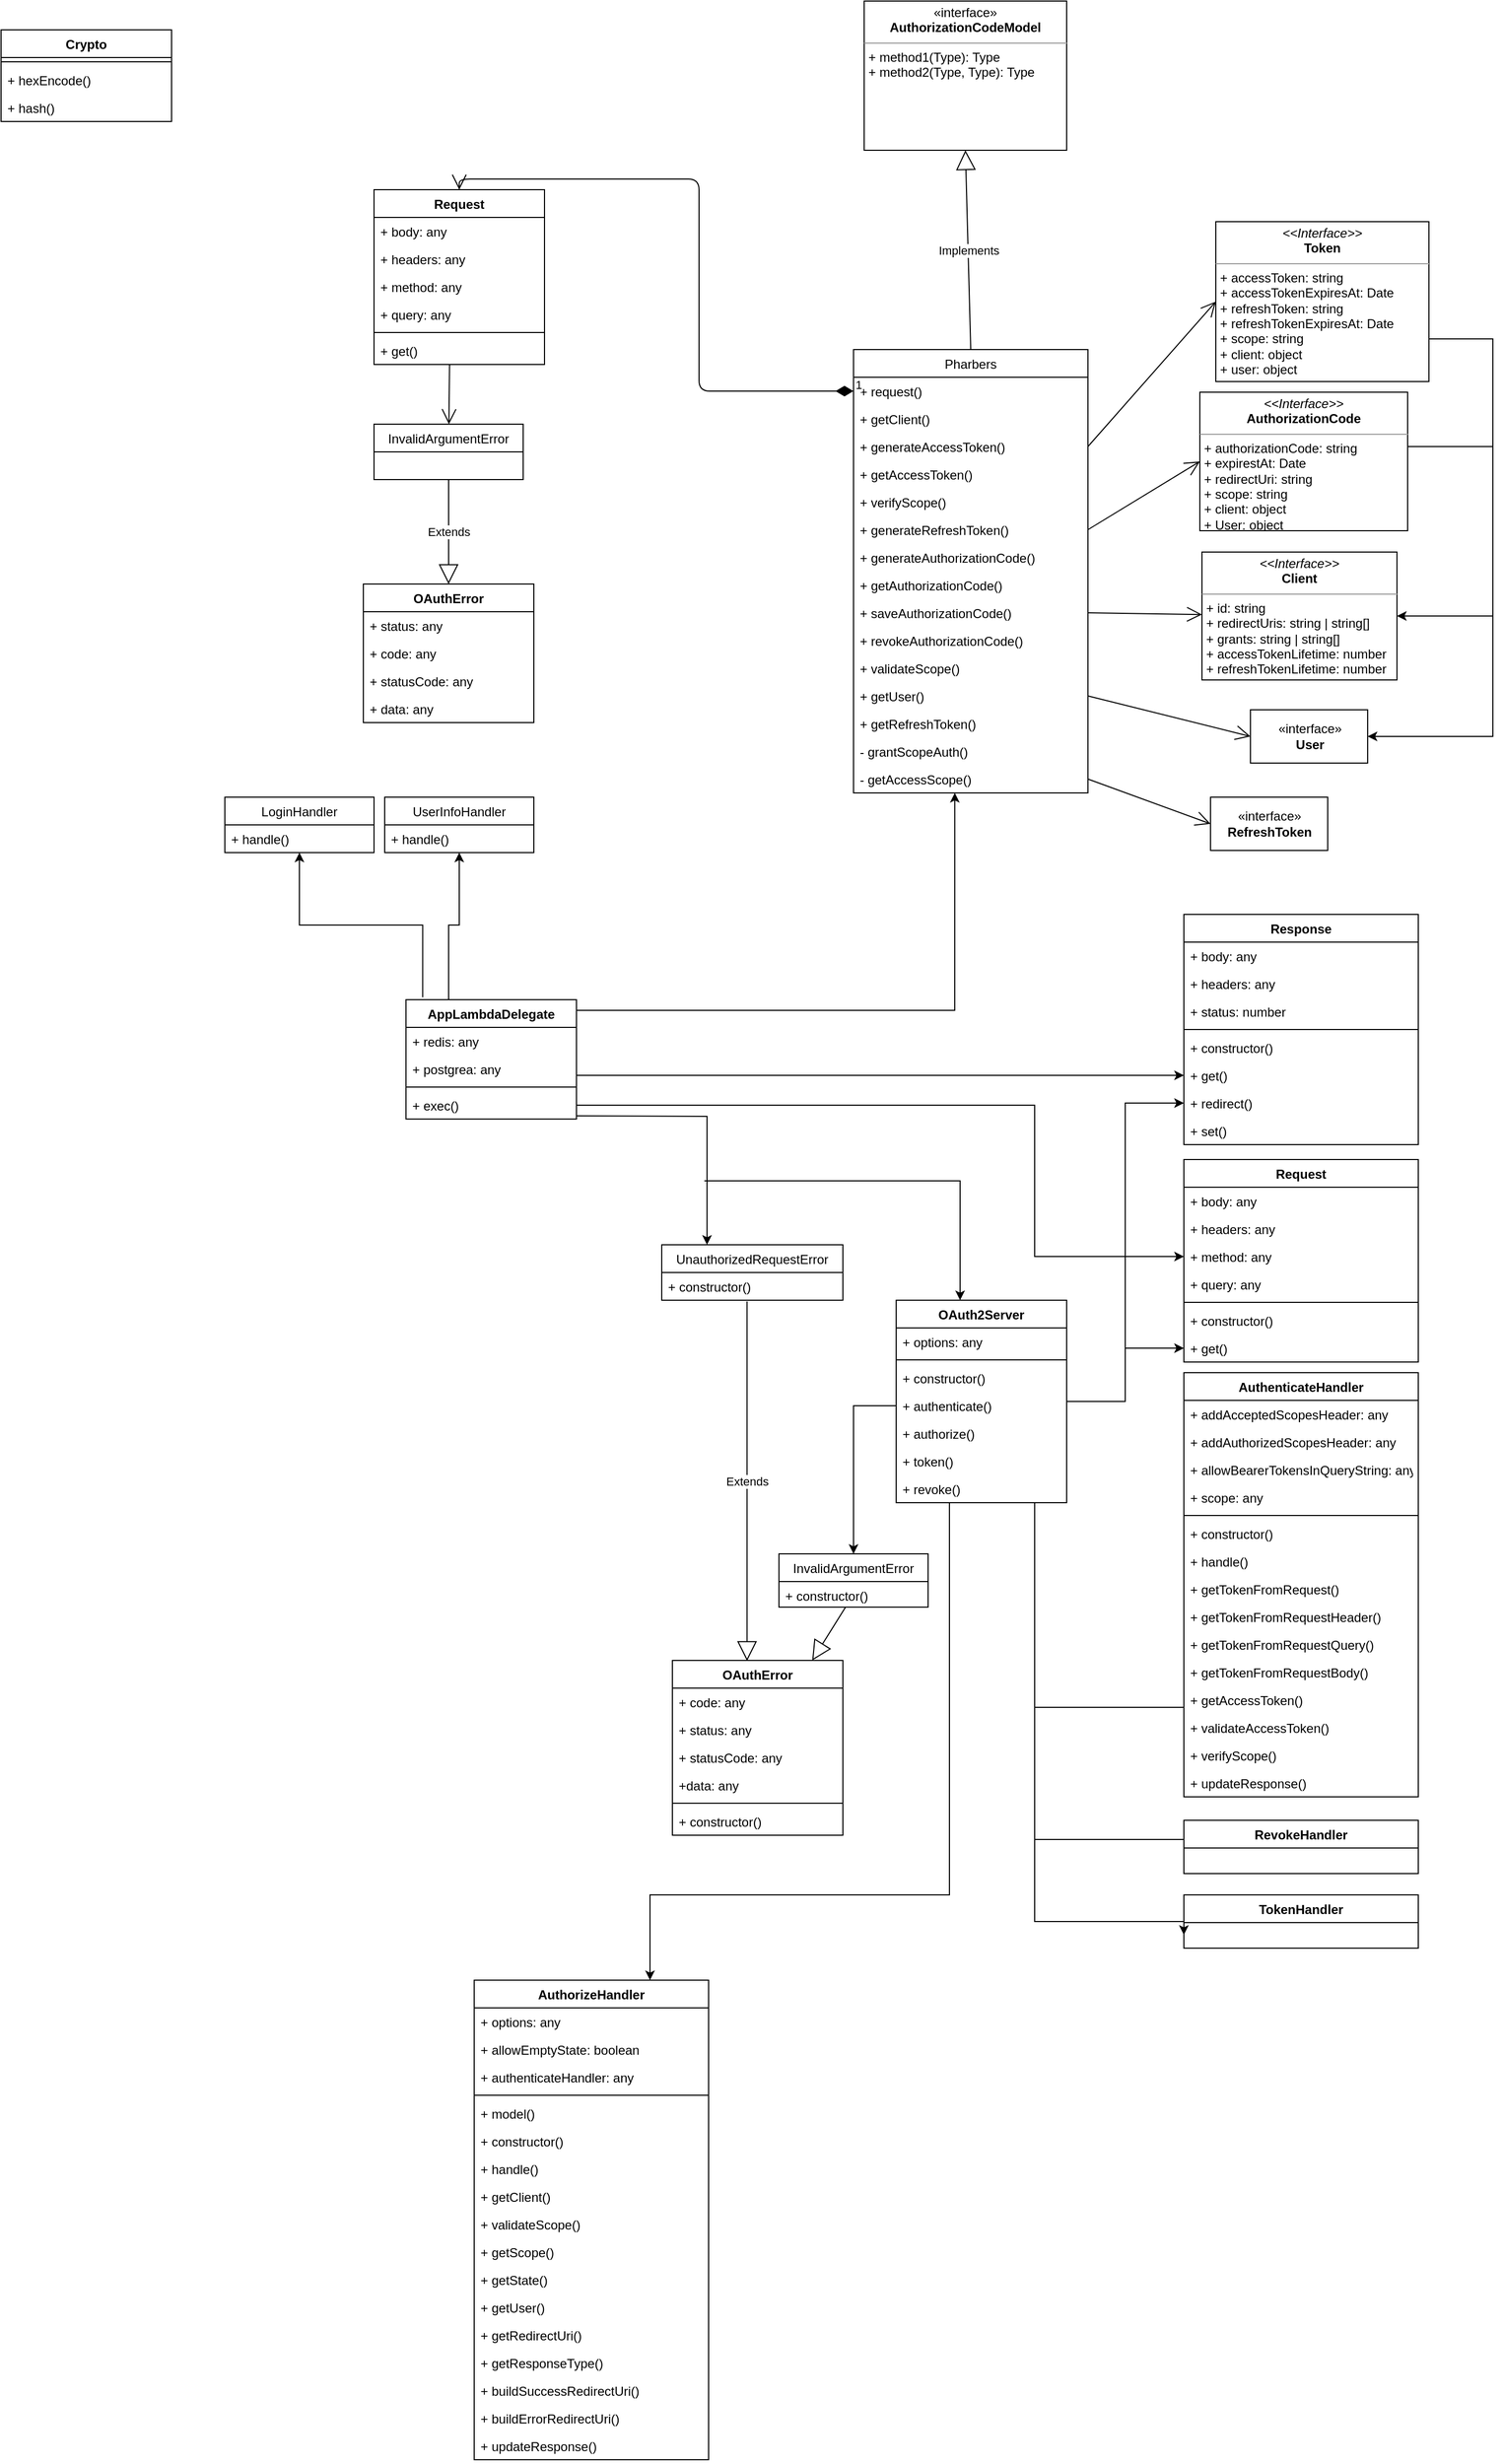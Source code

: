 <mxfile version="14.4.3" type="github">
  <diagram id="e7z7fAhQTNAkRXs3EQxo" name="Page-1">
    <mxGraphModel dx="3330" dy="2232" grid="1" gridSize="10" guides="1" tooltips="1" connect="1" arrows="1" fold="1" page="1" pageScale="1" pageWidth="827" pageHeight="1169" math="0" shadow="0">
      <root>
        <mxCell id="0" />
        <mxCell id="1" parent="0" />
        <mxCell id="GVMw0MtqoF8rpIZD3hR1-161" style="edgeStyle=orthogonalEdgeStyle;rounded=0;orthogonalLoop=1;jettySize=auto;html=1;entryX=0.5;entryY=1;entryDx=0;entryDy=0;exitX=0.098;exitY=-0.02;exitDx=0;exitDy=0;exitPerimeter=0;" parent="1" target="GVMw0MtqoF8rpIZD3hR1-148" edge="1" source="GVMw0MtqoF8rpIZD3hR1-1">
          <mxGeometry relative="1" as="geometry">
            <mxPoint x="250" y="310" as="sourcePoint" />
            <Array as="points">
              <mxPoint x="256" y="250" />
              <mxPoint x="140" y="250" />
            </Array>
          </mxGeometry>
        </mxCell>
        <mxCell id="TwmEKm3HrhIpzMKDG5eM-18" style="edgeStyle=orthogonalEdgeStyle;rounded=0;orthogonalLoop=1;jettySize=auto;html=1;" edge="1" parent="1" target="TwmEKm3HrhIpzMKDG5eM-5">
          <mxGeometry relative="1" as="geometry">
            <mxPoint x="520" y="490" as="sourcePoint" />
            <mxPoint x="760" y="660" as="targetPoint" />
            <Array as="points">
              <mxPoint x="760" y="490" />
            </Array>
          </mxGeometry>
        </mxCell>
        <mxCell id="GVMw0MtqoF8rpIZD3hR1-1" value="AppLambdaDelegate" style="swimlane;fontStyle=1;align=center;verticalAlign=top;childLayout=stackLayout;horizontal=1;startSize=26;horizontalStack=0;resizeParent=1;resizeParentMax=0;resizeLast=0;collapsible=1;marginBottom=0;" parent="1" vertex="1">
          <mxGeometry x="240" y="320" width="160" height="112" as="geometry" />
        </mxCell>
        <mxCell id="GVMw0MtqoF8rpIZD3hR1-2" value="+ redis: any&#xa;" style="text;strokeColor=none;fillColor=none;align=left;verticalAlign=top;spacingLeft=4;spacingRight=4;overflow=hidden;rotatable=0;points=[[0,0.5],[1,0.5]];portConstraint=eastwest;" parent="GVMw0MtqoF8rpIZD3hR1-1" vertex="1">
          <mxGeometry y="26" width="160" height="26" as="geometry" />
        </mxCell>
        <mxCell id="GVMw0MtqoF8rpIZD3hR1-5" value="+ postgrea: any" style="text;strokeColor=none;fillColor=none;align=left;verticalAlign=top;spacingLeft=4;spacingRight=4;overflow=hidden;rotatable=0;points=[[0,0.5],[1,0.5]];portConstraint=eastwest;" parent="GVMw0MtqoF8rpIZD3hR1-1" vertex="1">
          <mxGeometry y="52" width="160" height="26" as="geometry" />
        </mxCell>
        <mxCell id="GVMw0MtqoF8rpIZD3hR1-3" value="" style="line;strokeWidth=1;fillColor=none;align=left;verticalAlign=middle;spacingTop=-1;spacingLeft=3;spacingRight=3;rotatable=0;labelPosition=right;points=[];portConstraint=eastwest;" parent="GVMw0MtqoF8rpIZD3hR1-1" vertex="1">
          <mxGeometry y="78" width="160" height="8" as="geometry" />
        </mxCell>
        <mxCell id="GVMw0MtqoF8rpIZD3hR1-4" value="+ exec()" style="text;strokeColor=none;fillColor=none;align=left;verticalAlign=top;spacingLeft=4;spacingRight=4;overflow=hidden;rotatable=0;points=[[0,0.5],[1,0.5]];portConstraint=eastwest;" parent="GVMw0MtqoF8rpIZD3hR1-1" vertex="1">
          <mxGeometry y="86" width="160" height="26" as="geometry" />
        </mxCell>
        <mxCell id="GVMw0MtqoF8rpIZD3hR1-132" value="UnauthorizedRequestError" style="swimlane;fontStyle=0;childLayout=stackLayout;horizontal=1;startSize=26;fillColor=none;horizontalStack=0;resizeParent=1;resizeParentMax=0;resizeLast=0;collapsible=1;marginBottom=0;shadow=0;" parent="1" vertex="1">
          <mxGeometry x="480" y="550" width="170" height="52" as="geometry" />
        </mxCell>
        <mxCell id="GVMw0MtqoF8rpIZD3hR1-133" value="+ constructor()" style="text;strokeColor=none;fillColor=none;align=left;verticalAlign=top;spacingLeft=4;spacingRight=4;overflow=hidden;rotatable=0;points=[[0,0.5],[1,0.5]];portConstraint=eastwest;" parent="GVMw0MtqoF8rpIZD3hR1-132" vertex="1">
          <mxGeometry y="26" width="170" height="26" as="geometry" />
        </mxCell>
        <mxCell id="GVMw0MtqoF8rpIZD3hR1-140" value="Extends" style="endArrow=block;endSize=16;endFill=0;html=1;exitX=0.471;exitY=1.044;exitDx=0;exitDy=0;entryX=0.438;entryY=0.003;entryDx=0;entryDy=0;exitPerimeter=0;entryPerimeter=0;" parent="1" source="GVMw0MtqoF8rpIZD3hR1-133" edge="1" target="GVMw0MtqoF8rpIZD3hR1-141">
          <mxGeometry width="160" relative="1" as="geometry">
            <mxPoint x="562.79" y="849.998" as="sourcePoint" />
            <mxPoint x="565" y="937.01" as="targetPoint" />
          </mxGeometry>
        </mxCell>
        <mxCell id="GVMw0MtqoF8rpIZD3hR1-141" value="OAuthError" style="swimlane;fontStyle=1;align=center;verticalAlign=top;childLayout=stackLayout;horizontal=1;startSize=26;horizontalStack=0;resizeParent=1;resizeParentMax=0;resizeLast=0;collapsible=1;marginBottom=0;shadow=0;" parent="1" vertex="1">
          <mxGeometry x="490" y="940" width="160" height="164" as="geometry" />
        </mxCell>
        <mxCell id="GVMw0MtqoF8rpIZD3hR1-142" value="+ code: any" style="text;strokeColor=none;fillColor=none;align=left;verticalAlign=top;spacingLeft=4;spacingRight=4;overflow=hidden;rotatable=0;points=[[0,0.5],[1,0.5]];portConstraint=eastwest;" parent="GVMw0MtqoF8rpIZD3hR1-141" vertex="1">
          <mxGeometry y="26" width="160" height="26" as="geometry" />
        </mxCell>
        <mxCell id="GVMw0MtqoF8rpIZD3hR1-145" value="+ status: any" style="text;strokeColor=none;fillColor=none;align=left;verticalAlign=top;spacingLeft=4;spacingRight=4;overflow=hidden;rotatable=0;points=[[0,0.5],[1,0.5]];portConstraint=eastwest;shadow=0;" parent="GVMw0MtqoF8rpIZD3hR1-141" vertex="1">
          <mxGeometry y="52" width="160" height="26" as="geometry" />
        </mxCell>
        <mxCell id="GVMw0MtqoF8rpIZD3hR1-146" value="+ statusCode: any" style="text;strokeColor=none;fillColor=none;align=left;verticalAlign=top;spacingLeft=4;spacingRight=4;overflow=hidden;rotatable=0;points=[[0,0.5],[1,0.5]];portConstraint=eastwest;shadow=0;" parent="GVMw0MtqoF8rpIZD3hR1-141" vertex="1">
          <mxGeometry y="78" width="160" height="26" as="geometry" />
        </mxCell>
        <mxCell id="GVMw0MtqoF8rpIZD3hR1-147" value="+data: any" style="text;strokeColor=none;fillColor=none;align=left;verticalAlign=top;spacingLeft=4;spacingRight=4;overflow=hidden;rotatable=0;points=[[0,0.5],[1,0.5]];portConstraint=eastwest;shadow=0;" parent="GVMw0MtqoF8rpIZD3hR1-141" vertex="1">
          <mxGeometry y="104" width="160" height="26" as="geometry" />
        </mxCell>
        <mxCell id="GVMw0MtqoF8rpIZD3hR1-143" value="" style="line;strokeWidth=1;fillColor=none;align=left;verticalAlign=middle;spacingTop=-1;spacingLeft=3;spacingRight=3;rotatable=0;labelPosition=right;points=[];portConstraint=eastwest;" parent="GVMw0MtqoF8rpIZD3hR1-141" vertex="1">
          <mxGeometry y="130" width="160" height="8" as="geometry" />
        </mxCell>
        <mxCell id="GVMw0MtqoF8rpIZD3hR1-144" value="+ constructor()" style="text;strokeColor=none;fillColor=none;align=left;verticalAlign=top;spacingLeft=4;spacingRight=4;overflow=hidden;rotatable=0;points=[[0,0.5],[1,0.5]];portConstraint=eastwest;" parent="GVMw0MtqoF8rpIZD3hR1-141" vertex="1">
          <mxGeometry y="138" width="160" height="26" as="geometry" />
        </mxCell>
        <mxCell id="GVMw0MtqoF8rpIZD3hR1-148" value="LoginHandler" style="swimlane;fontStyle=0;childLayout=stackLayout;horizontal=1;startSize=26;fillColor=none;horizontalStack=0;resizeParent=1;resizeParentMax=0;resizeLast=0;collapsible=1;marginBottom=0;shadow=0;" parent="1" vertex="1">
          <mxGeometry x="70" y="130" width="140" height="52" as="geometry" />
        </mxCell>
        <mxCell id="GVMw0MtqoF8rpIZD3hR1-169" value="+ handle()" style="text;strokeColor=none;fillColor=none;align=left;verticalAlign=top;spacingLeft=4;spacingRight=4;overflow=hidden;rotatable=0;points=[[0,0.5],[1,0.5]];portConstraint=eastwest;shadow=0;" parent="GVMw0MtqoF8rpIZD3hR1-148" vertex="1">
          <mxGeometry y="26" width="140" height="26" as="geometry" />
        </mxCell>
        <mxCell id="GVMw0MtqoF8rpIZD3hR1-170" style="edgeStyle=orthogonalEdgeStyle;rounded=0;orthogonalLoop=1;jettySize=auto;html=1;exitX=0.25;exitY=0;exitDx=0;exitDy=0;" parent="1" target="GVMw0MtqoF8rpIZD3hR1-172" edge="1" source="GVMw0MtqoF8rpIZD3hR1-1">
          <mxGeometry relative="1" as="geometry">
            <mxPoint x="-30" y="250" as="sourcePoint" />
            <Array as="points">
              <mxPoint x="280" y="250" />
              <mxPoint x="290" y="250" />
            </Array>
            <mxPoint x="257.98" y="182.494" as="targetPoint" />
          </mxGeometry>
        </mxCell>
        <mxCell id="GVMw0MtqoF8rpIZD3hR1-171" value="UserInfoHandler" style="swimlane;fontStyle=0;childLayout=stackLayout;horizontal=1;startSize=26;fillColor=none;horizontalStack=0;resizeParent=1;resizeParentMax=0;resizeLast=0;collapsible=1;marginBottom=0;shadow=0;" parent="1" vertex="1">
          <mxGeometry x="220" y="130" width="140" height="52" as="geometry" />
        </mxCell>
        <mxCell id="GVMw0MtqoF8rpIZD3hR1-172" value="+ handle()" style="text;strokeColor=none;fillColor=none;align=left;verticalAlign=top;spacingLeft=4;spacingRight=4;overflow=hidden;rotatable=0;points=[[0,0.5],[1,0.5]];portConstraint=eastwest;shadow=0;" parent="GVMw0MtqoF8rpIZD3hR1-171" vertex="1">
          <mxGeometry y="26" width="140" height="26" as="geometry" />
        </mxCell>
        <mxCell id="TwmEKm3HrhIpzMKDG5eM-116" style="edgeStyle=orthogonalEdgeStyle;rounded=0;orthogonalLoop=1;jettySize=auto;html=1;entryX=0;entryY=0.75;entryDx=0;entryDy=0;" edge="1" parent="1" source="TwmEKm3HrhIpzMKDG5eM-5" target="TwmEKm3HrhIpzMKDG5eM-110">
          <mxGeometry relative="1" as="geometry">
            <Array as="points">
              <mxPoint x="830" y="1185" />
              <mxPoint x="970" y="1185" />
            </Array>
          </mxGeometry>
        </mxCell>
        <mxCell id="TwmEKm3HrhIpzMKDG5eM-119" style="edgeStyle=orthogonalEdgeStyle;rounded=0;orthogonalLoop=1;jettySize=auto;html=1;entryX=0.75;entryY=0;entryDx=0;entryDy=0;" edge="1" parent="1" source="TwmEKm3HrhIpzMKDG5eM-5" target="TwmEKm3HrhIpzMKDG5eM-71">
          <mxGeometry relative="1" as="geometry">
            <Array as="points">
              <mxPoint x="750" y="1160" />
              <mxPoint x="469" y="1160" />
            </Array>
          </mxGeometry>
        </mxCell>
        <mxCell id="TwmEKm3HrhIpzMKDG5eM-156" style="edgeStyle=orthogonalEdgeStyle;rounded=0;orthogonalLoop=1;jettySize=auto;html=1;entryX=0;entryY=0.5;entryDx=0;entryDy=0;" edge="1" parent="1" source="TwmEKm3HrhIpzMKDG5eM-5" target="TwmEKm3HrhIpzMKDG5eM-127">
          <mxGeometry relative="1" as="geometry" />
        </mxCell>
        <mxCell id="TwmEKm3HrhIpzMKDG5eM-5" value="OAuth2Server" style="swimlane;fontStyle=1;align=center;verticalAlign=top;childLayout=stackLayout;horizontal=1;startSize=26;horizontalStack=0;resizeParent=1;resizeParentMax=0;resizeLast=0;collapsible=1;marginBottom=0;" vertex="1" parent="1">
          <mxGeometry x="700" y="602" width="160" height="190" as="geometry" />
        </mxCell>
        <mxCell id="TwmEKm3HrhIpzMKDG5eM-6" value="+ options: any" style="text;strokeColor=none;fillColor=none;align=left;verticalAlign=top;spacingLeft=4;spacingRight=4;overflow=hidden;rotatable=0;points=[[0,0.5],[1,0.5]];portConstraint=eastwest;" vertex="1" parent="TwmEKm3HrhIpzMKDG5eM-5">
          <mxGeometry y="26" width="160" height="26" as="geometry" />
        </mxCell>
        <mxCell id="TwmEKm3HrhIpzMKDG5eM-7" value="" style="line;strokeWidth=1;fillColor=none;align=left;verticalAlign=middle;spacingTop=-1;spacingLeft=3;spacingRight=3;rotatable=0;labelPosition=right;points=[];portConstraint=eastwest;" vertex="1" parent="TwmEKm3HrhIpzMKDG5eM-5">
          <mxGeometry y="52" width="160" height="8" as="geometry" />
        </mxCell>
        <mxCell id="TwmEKm3HrhIpzMKDG5eM-8" value="+ constructor()" style="text;strokeColor=none;fillColor=none;align=left;verticalAlign=top;spacingLeft=4;spacingRight=4;overflow=hidden;rotatable=0;points=[[0,0.5],[1,0.5]];portConstraint=eastwest;" vertex="1" parent="TwmEKm3HrhIpzMKDG5eM-5">
          <mxGeometry y="60" width="160" height="26" as="geometry" />
        </mxCell>
        <mxCell id="TwmEKm3HrhIpzMKDG5eM-10" value="+ authenticate()" style="text;strokeColor=none;fillColor=none;align=left;verticalAlign=top;spacingLeft=4;spacingRight=4;overflow=hidden;rotatable=0;points=[[0,0.5],[1,0.5]];portConstraint=eastwest;" vertex="1" parent="TwmEKm3HrhIpzMKDG5eM-5">
          <mxGeometry y="86" width="160" height="26" as="geometry" />
        </mxCell>
        <mxCell id="TwmEKm3HrhIpzMKDG5eM-11" value="+ authorize()" style="text;strokeColor=none;fillColor=none;align=left;verticalAlign=top;spacingLeft=4;spacingRight=4;overflow=hidden;rotatable=0;points=[[0,0.5],[1,0.5]];portConstraint=eastwest;" vertex="1" parent="TwmEKm3HrhIpzMKDG5eM-5">
          <mxGeometry y="112" width="160" height="26" as="geometry" />
        </mxCell>
        <mxCell id="TwmEKm3HrhIpzMKDG5eM-12" value="+ token()" style="text;strokeColor=none;fillColor=none;align=left;verticalAlign=top;spacingLeft=4;spacingRight=4;overflow=hidden;rotatable=0;points=[[0,0.5],[1,0.5]];portConstraint=eastwest;" vertex="1" parent="TwmEKm3HrhIpzMKDG5eM-5">
          <mxGeometry y="138" width="160" height="26" as="geometry" />
        </mxCell>
        <mxCell id="TwmEKm3HrhIpzMKDG5eM-13" value="+ revoke()" style="text;strokeColor=none;fillColor=none;align=left;verticalAlign=top;spacingLeft=4;spacingRight=4;overflow=hidden;rotatable=0;points=[[0,0.5],[1,0.5]];portConstraint=eastwest;" vertex="1" parent="TwmEKm3HrhIpzMKDG5eM-5">
          <mxGeometry y="164" width="160" height="26" as="geometry" />
        </mxCell>
        <mxCell id="TwmEKm3HrhIpzMKDG5eM-17" style="edgeStyle=orthogonalEdgeStyle;rounded=0;orthogonalLoop=1;jettySize=auto;html=1;entryX=0.25;entryY=0;entryDx=0;entryDy=0;" edge="1" parent="1" target="GVMw0MtqoF8rpIZD3hR1-132">
          <mxGeometry relative="1" as="geometry">
            <mxPoint x="400" y="429" as="sourcePoint" />
          </mxGeometry>
        </mxCell>
        <mxCell id="TwmEKm3HrhIpzMKDG5eM-19" value="InvalidArgumentError" style="swimlane;fontStyle=0;childLayout=stackLayout;horizontal=1;startSize=26;fillColor=none;horizontalStack=0;resizeParent=1;resizeParentMax=0;resizeLast=0;collapsible=1;marginBottom=0;" vertex="1" parent="1">
          <mxGeometry x="590" y="840" width="140" height="50" as="geometry" />
        </mxCell>
        <mxCell id="TwmEKm3HrhIpzMKDG5eM-20" value="+ constructor()" style="text;strokeColor=none;fillColor=none;align=left;verticalAlign=top;spacingLeft=4;spacingRight=4;overflow=hidden;rotatable=0;points=[[0,0.5],[1,0.5]];portConstraint=eastwest;" vertex="1" parent="TwmEKm3HrhIpzMKDG5eM-19">
          <mxGeometry y="26" width="140" height="24" as="geometry" />
        </mxCell>
        <mxCell id="TwmEKm3HrhIpzMKDG5eM-27" value="AuthenticateHandler" style="swimlane;fontStyle=1;align=center;verticalAlign=top;childLayout=stackLayout;horizontal=1;startSize=26;horizontalStack=0;resizeParent=1;resizeParentMax=0;resizeLast=0;collapsible=1;marginBottom=0;" vertex="1" parent="1">
          <mxGeometry x="970" y="670" width="220" height="398" as="geometry" />
        </mxCell>
        <mxCell id="TwmEKm3HrhIpzMKDG5eM-28" value="+ addAcceptedScopesHeader: any" style="text;strokeColor=none;fillColor=none;align=left;verticalAlign=top;spacingLeft=4;spacingRight=4;overflow=hidden;rotatable=0;points=[[0,0.5],[1,0.5]];portConstraint=eastwest;" vertex="1" parent="TwmEKm3HrhIpzMKDG5eM-27">
          <mxGeometry y="26" width="220" height="26" as="geometry" />
        </mxCell>
        <mxCell id="TwmEKm3HrhIpzMKDG5eM-35" value="+ addAuthorizedScopesHeader: any" style="text;strokeColor=none;fillColor=none;align=left;verticalAlign=top;spacingLeft=4;spacingRight=4;overflow=hidden;rotatable=0;points=[[0,0.5],[1,0.5]];portConstraint=eastwest;" vertex="1" parent="TwmEKm3HrhIpzMKDG5eM-27">
          <mxGeometry y="52" width="220" height="26" as="geometry" />
        </mxCell>
        <mxCell id="TwmEKm3HrhIpzMKDG5eM-36" value="+ allowBearerTokensInQueryString: any" style="text;strokeColor=none;fillColor=none;align=left;verticalAlign=top;spacingLeft=4;spacingRight=4;overflow=hidden;rotatable=0;points=[[0,0.5],[1,0.5]];portConstraint=eastwest;" vertex="1" parent="TwmEKm3HrhIpzMKDG5eM-27">
          <mxGeometry y="78" width="220" height="26" as="geometry" />
        </mxCell>
        <mxCell id="TwmEKm3HrhIpzMKDG5eM-37" value="+ scope: any" style="text;strokeColor=none;fillColor=none;align=left;verticalAlign=top;spacingLeft=4;spacingRight=4;overflow=hidden;rotatable=0;points=[[0,0.5],[1,0.5]];portConstraint=eastwest;" vertex="1" parent="TwmEKm3HrhIpzMKDG5eM-27">
          <mxGeometry y="104" width="220" height="26" as="geometry" />
        </mxCell>
        <mxCell id="TwmEKm3HrhIpzMKDG5eM-29" value="" style="line;strokeWidth=1;fillColor=none;align=left;verticalAlign=middle;spacingTop=-1;spacingLeft=3;spacingRight=3;rotatable=0;labelPosition=right;points=[];portConstraint=eastwest;" vertex="1" parent="TwmEKm3HrhIpzMKDG5eM-27">
          <mxGeometry y="130" width="220" height="8" as="geometry" />
        </mxCell>
        <mxCell id="TwmEKm3HrhIpzMKDG5eM-30" value="+ constructor()" style="text;strokeColor=none;fillColor=none;align=left;verticalAlign=top;spacingLeft=4;spacingRight=4;overflow=hidden;rotatable=0;points=[[0,0.5],[1,0.5]];portConstraint=eastwest;" vertex="1" parent="TwmEKm3HrhIpzMKDG5eM-27">
          <mxGeometry y="138" width="220" height="26" as="geometry" />
        </mxCell>
        <mxCell id="TwmEKm3HrhIpzMKDG5eM-31" value="+ handle()" style="text;strokeColor=none;fillColor=none;align=left;verticalAlign=top;spacingLeft=4;spacingRight=4;overflow=hidden;rotatable=0;points=[[0,0.5],[1,0.5]];portConstraint=eastwest;" vertex="1" parent="TwmEKm3HrhIpzMKDG5eM-27">
          <mxGeometry y="164" width="220" height="26" as="geometry" />
        </mxCell>
        <mxCell id="TwmEKm3HrhIpzMKDG5eM-32" value="+ getTokenFromRequest()" style="text;strokeColor=none;fillColor=none;align=left;verticalAlign=top;spacingLeft=4;spacingRight=4;overflow=hidden;rotatable=0;points=[[0,0.5],[1,0.5]];portConstraint=eastwest;" vertex="1" parent="TwmEKm3HrhIpzMKDG5eM-27">
          <mxGeometry y="190" width="220" height="26" as="geometry" />
        </mxCell>
        <mxCell id="TwmEKm3HrhIpzMKDG5eM-33" value="+ getTokenFromRequestHeader()" style="text;strokeColor=none;fillColor=none;align=left;verticalAlign=top;spacingLeft=4;spacingRight=4;overflow=hidden;rotatable=0;points=[[0,0.5],[1,0.5]];portConstraint=eastwest;" vertex="1" parent="TwmEKm3HrhIpzMKDG5eM-27">
          <mxGeometry y="216" width="220" height="26" as="geometry" />
        </mxCell>
        <mxCell id="TwmEKm3HrhIpzMKDG5eM-34" value="+ getTokenFromRequestQuery()" style="text;strokeColor=none;fillColor=none;align=left;verticalAlign=top;spacingLeft=4;spacingRight=4;overflow=hidden;rotatable=0;points=[[0,0.5],[1,0.5]];portConstraint=eastwest;" vertex="1" parent="TwmEKm3HrhIpzMKDG5eM-27">
          <mxGeometry y="242" width="220" height="26" as="geometry" />
        </mxCell>
        <mxCell id="TwmEKm3HrhIpzMKDG5eM-38" value="+ getTokenFromRequestBody()" style="text;strokeColor=none;fillColor=none;align=left;verticalAlign=top;spacingLeft=4;spacingRight=4;overflow=hidden;rotatable=0;points=[[0,0.5],[1,0.5]];portConstraint=eastwest;" vertex="1" parent="TwmEKm3HrhIpzMKDG5eM-27">
          <mxGeometry y="268" width="220" height="26" as="geometry" />
        </mxCell>
        <mxCell id="TwmEKm3HrhIpzMKDG5eM-40" value="+ getAccessToken()" style="text;strokeColor=none;fillColor=none;align=left;verticalAlign=top;spacingLeft=4;spacingRight=4;overflow=hidden;rotatable=0;points=[[0,0.5],[1,0.5]];portConstraint=eastwest;" vertex="1" parent="TwmEKm3HrhIpzMKDG5eM-27">
          <mxGeometry y="294" width="220" height="26" as="geometry" />
        </mxCell>
        <mxCell id="TwmEKm3HrhIpzMKDG5eM-41" value="+ validateAccessToken()" style="text;strokeColor=none;fillColor=none;align=left;verticalAlign=top;spacingLeft=4;spacingRight=4;overflow=hidden;rotatable=0;points=[[0,0.5],[1,0.5]];portConstraint=eastwest;" vertex="1" parent="TwmEKm3HrhIpzMKDG5eM-27">
          <mxGeometry y="320" width="220" height="26" as="geometry" />
        </mxCell>
        <mxCell id="TwmEKm3HrhIpzMKDG5eM-42" value="+ verifyScope()" style="text;strokeColor=none;fillColor=none;align=left;verticalAlign=top;spacingLeft=4;spacingRight=4;overflow=hidden;rotatable=0;points=[[0,0.5],[1,0.5]];portConstraint=eastwest;" vertex="1" parent="TwmEKm3HrhIpzMKDG5eM-27">
          <mxGeometry y="346" width="220" height="26" as="geometry" />
        </mxCell>
        <mxCell id="TwmEKm3HrhIpzMKDG5eM-39" value="+ updateResponse()" style="text;strokeColor=none;fillColor=none;align=left;verticalAlign=top;spacingLeft=4;spacingRight=4;overflow=hidden;rotatable=0;points=[[0,0.5],[1,0.5]];portConstraint=eastwest;" vertex="1" parent="TwmEKm3HrhIpzMKDG5eM-27">
          <mxGeometry y="372" width="220" height="26" as="geometry" />
        </mxCell>
        <mxCell id="TwmEKm3HrhIpzMKDG5eM-69" style="edgeStyle=orthogonalEdgeStyle;rounded=0;orthogonalLoop=1;jettySize=auto;html=1;entryX=0.5;entryY=0;entryDx=0;entryDy=0;" edge="1" parent="1" source="TwmEKm3HrhIpzMKDG5eM-10" target="TwmEKm3HrhIpzMKDG5eM-19">
          <mxGeometry relative="1" as="geometry" />
        </mxCell>
        <mxCell id="TwmEKm3HrhIpzMKDG5eM-70" value="" style="endArrow=block;endSize=16;endFill=0;html=1;" edge="1" parent="1" source="TwmEKm3HrhIpzMKDG5eM-20" target="GVMw0MtqoF8rpIZD3hR1-141">
          <mxGeometry width="160" relative="1" as="geometry">
            <mxPoint x="640" y="880" as="sourcePoint" />
            <mxPoint x="650" y="940" as="targetPoint" />
          </mxGeometry>
        </mxCell>
        <mxCell id="TwmEKm3HrhIpzMKDG5eM-71" value="AuthorizeHandler" style="swimlane;fontStyle=1;align=center;verticalAlign=top;childLayout=stackLayout;horizontal=1;startSize=26;horizontalStack=0;resizeParent=1;resizeParentMax=0;resizeLast=0;collapsible=1;marginBottom=0;" vertex="1" parent="1">
          <mxGeometry x="304" y="1240" width="220" height="450" as="geometry" />
        </mxCell>
        <mxCell id="TwmEKm3HrhIpzMKDG5eM-72" value="+ options: any" style="text;strokeColor=none;fillColor=none;align=left;verticalAlign=top;spacingLeft=4;spacingRight=4;overflow=hidden;rotatable=0;points=[[0,0.5],[1,0.5]];portConstraint=eastwest;" vertex="1" parent="TwmEKm3HrhIpzMKDG5eM-71">
          <mxGeometry y="26" width="220" height="26" as="geometry" />
        </mxCell>
        <mxCell id="TwmEKm3HrhIpzMKDG5eM-73" value="+ allowEmptyState: boolean" style="text;strokeColor=none;fillColor=none;align=left;verticalAlign=top;spacingLeft=4;spacingRight=4;overflow=hidden;rotatable=0;points=[[0,0.5],[1,0.5]];portConstraint=eastwest;" vertex="1" parent="TwmEKm3HrhIpzMKDG5eM-71">
          <mxGeometry y="52" width="220" height="26" as="geometry" />
        </mxCell>
        <mxCell id="TwmEKm3HrhIpzMKDG5eM-74" value="+ authenticateHandler: any" style="text;strokeColor=none;fillColor=none;align=left;verticalAlign=top;spacingLeft=4;spacingRight=4;overflow=hidden;rotatable=0;points=[[0,0.5],[1,0.5]];portConstraint=eastwest;" vertex="1" parent="TwmEKm3HrhIpzMKDG5eM-71">
          <mxGeometry y="78" width="220" height="26" as="geometry" />
        </mxCell>
        <mxCell id="TwmEKm3HrhIpzMKDG5eM-76" value="" style="line;strokeWidth=1;fillColor=none;align=left;verticalAlign=middle;spacingTop=-1;spacingLeft=3;spacingRight=3;rotatable=0;labelPosition=right;points=[];portConstraint=eastwest;" vertex="1" parent="TwmEKm3HrhIpzMKDG5eM-71">
          <mxGeometry y="104" width="220" height="8" as="geometry" />
        </mxCell>
        <mxCell id="TwmEKm3HrhIpzMKDG5eM-87" value="+ model()" style="text;strokeColor=none;fillColor=none;align=left;verticalAlign=top;spacingLeft=4;spacingRight=4;overflow=hidden;rotatable=0;points=[[0,0.5],[1,0.5]];portConstraint=eastwest;" vertex="1" parent="TwmEKm3HrhIpzMKDG5eM-71">
          <mxGeometry y="112" width="220" height="26" as="geometry" />
        </mxCell>
        <mxCell id="TwmEKm3HrhIpzMKDG5eM-77" value="+ constructor()" style="text;strokeColor=none;fillColor=none;align=left;verticalAlign=top;spacingLeft=4;spacingRight=4;overflow=hidden;rotatable=0;points=[[0,0.5],[1,0.5]];portConstraint=eastwest;" vertex="1" parent="TwmEKm3HrhIpzMKDG5eM-71">
          <mxGeometry y="138" width="220" height="26" as="geometry" />
        </mxCell>
        <mxCell id="TwmEKm3HrhIpzMKDG5eM-78" value="+ handle()" style="text;strokeColor=none;fillColor=none;align=left;verticalAlign=top;spacingLeft=4;spacingRight=4;overflow=hidden;rotatable=0;points=[[0,0.5],[1,0.5]];portConstraint=eastwest;" vertex="1" parent="TwmEKm3HrhIpzMKDG5eM-71">
          <mxGeometry y="164" width="220" height="26" as="geometry" />
        </mxCell>
        <mxCell id="TwmEKm3HrhIpzMKDG5eM-79" value="+ getClient()" style="text;strokeColor=none;fillColor=none;align=left;verticalAlign=top;spacingLeft=4;spacingRight=4;overflow=hidden;rotatable=0;points=[[0,0.5],[1,0.5]];portConstraint=eastwest;" vertex="1" parent="TwmEKm3HrhIpzMKDG5eM-71">
          <mxGeometry y="190" width="220" height="26" as="geometry" />
        </mxCell>
        <mxCell id="TwmEKm3HrhIpzMKDG5eM-80" value="+ validateScope()" style="text;strokeColor=none;fillColor=none;align=left;verticalAlign=top;spacingLeft=4;spacingRight=4;overflow=hidden;rotatable=0;points=[[0,0.5],[1,0.5]];portConstraint=eastwest;" vertex="1" parent="TwmEKm3HrhIpzMKDG5eM-71">
          <mxGeometry y="216" width="220" height="26" as="geometry" />
        </mxCell>
        <mxCell id="TwmEKm3HrhIpzMKDG5eM-81" value="+ getScope()" style="text;strokeColor=none;fillColor=none;align=left;verticalAlign=top;spacingLeft=4;spacingRight=4;overflow=hidden;rotatable=0;points=[[0,0.5],[1,0.5]];portConstraint=eastwest;" vertex="1" parent="TwmEKm3HrhIpzMKDG5eM-71">
          <mxGeometry y="242" width="220" height="26" as="geometry" />
        </mxCell>
        <mxCell id="TwmEKm3HrhIpzMKDG5eM-82" value="+ getState()" style="text;strokeColor=none;fillColor=none;align=left;verticalAlign=top;spacingLeft=4;spacingRight=4;overflow=hidden;rotatable=0;points=[[0,0.5],[1,0.5]];portConstraint=eastwest;" vertex="1" parent="TwmEKm3HrhIpzMKDG5eM-71">
          <mxGeometry y="268" width="220" height="26" as="geometry" />
        </mxCell>
        <mxCell id="TwmEKm3HrhIpzMKDG5eM-83" value="+ getUser()" style="text;strokeColor=none;fillColor=none;align=left;verticalAlign=top;spacingLeft=4;spacingRight=4;overflow=hidden;rotatable=0;points=[[0,0.5],[1,0.5]];portConstraint=eastwest;" vertex="1" parent="TwmEKm3HrhIpzMKDG5eM-71">
          <mxGeometry y="294" width="220" height="26" as="geometry" />
        </mxCell>
        <mxCell id="TwmEKm3HrhIpzMKDG5eM-84" value="+ getRedirectUri()" style="text;strokeColor=none;fillColor=none;align=left;verticalAlign=top;spacingLeft=4;spacingRight=4;overflow=hidden;rotatable=0;points=[[0,0.5],[1,0.5]];portConstraint=eastwest;" vertex="1" parent="TwmEKm3HrhIpzMKDG5eM-71">
          <mxGeometry y="320" width="220" height="26" as="geometry" />
        </mxCell>
        <mxCell id="TwmEKm3HrhIpzMKDG5eM-85" value="+ getResponseType()" style="text;strokeColor=none;fillColor=none;align=left;verticalAlign=top;spacingLeft=4;spacingRight=4;overflow=hidden;rotatable=0;points=[[0,0.5],[1,0.5]];portConstraint=eastwest;" vertex="1" parent="TwmEKm3HrhIpzMKDG5eM-71">
          <mxGeometry y="346" width="220" height="26" as="geometry" />
        </mxCell>
        <mxCell id="TwmEKm3HrhIpzMKDG5eM-88" value="+ buildSuccessRedirectUri()" style="text;strokeColor=none;fillColor=none;align=left;verticalAlign=top;spacingLeft=4;spacingRight=4;overflow=hidden;rotatable=0;points=[[0,0.5],[1,0.5]];portConstraint=eastwest;" vertex="1" parent="TwmEKm3HrhIpzMKDG5eM-71">
          <mxGeometry y="372" width="220" height="26" as="geometry" />
        </mxCell>
        <mxCell id="TwmEKm3HrhIpzMKDG5eM-89" value="+ buildErrorRedirectUri()" style="text;strokeColor=none;fillColor=none;align=left;verticalAlign=top;spacingLeft=4;spacingRight=4;overflow=hidden;rotatable=0;points=[[0,0.5],[1,0.5]];portConstraint=eastwest;" vertex="1" parent="TwmEKm3HrhIpzMKDG5eM-71">
          <mxGeometry y="398" width="220" height="26" as="geometry" />
        </mxCell>
        <mxCell id="TwmEKm3HrhIpzMKDG5eM-86" value="+ updateResponse()" style="text;strokeColor=none;fillColor=none;align=left;verticalAlign=top;spacingLeft=4;spacingRight=4;overflow=hidden;rotatable=0;points=[[0,0.5],[1,0.5]];portConstraint=eastwest;" vertex="1" parent="TwmEKm3HrhIpzMKDG5eM-71">
          <mxGeometry y="424" width="220" height="26" as="geometry" />
        </mxCell>
        <mxCell id="TwmEKm3HrhIpzMKDG5eM-91" value="RevokeHandler" style="swimlane;fontStyle=1;align=center;verticalAlign=top;childLayout=stackLayout;horizontal=1;startSize=26;horizontalStack=0;resizeParent=1;resizeParentMax=0;resizeLast=0;collapsible=1;marginBottom=0;" vertex="1" parent="1">
          <mxGeometry x="970" y="1090" width="220" height="50" as="geometry" />
        </mxCell>
        <mxCell id="TwmEKm3HrhIpzMKDG5eM-110" value="TokenHandler" style="swimlane;fontStyle=1;align=center;verticalAlign=top;childLayout=stackLayout;horizontal=1;startSize=26;horizontalStack=0;resizeParent=1;resizeParentMax=0;resizeLast=0;collapsible=1;marginBottom=0;" vertex="1" parent="1">
          <mxGeometry x="970" y="1160" width="220" height="50" as="geometry" />
        </mxCell>
        <mxCell id="TwmEKm3HrhIpzMKDG5eM-117" value="" style="line;strokeWidth=1;fillColor=none;align=left;verticalAlign=middle;spacingTop=-1;spacingLeft=3;spacingRight=3;rotatable=0;labelPosition=right;points=[];portConstraint=eastwest;" vertex="1" parent="1">
          <mxGeometry x="830" y="980" width="140" height="8" as="geometry" />
        </mxCell>
        <mxCell id="TwmEKm3HrhIpzMKDG5eM-118" value="" style="line;strokeWidth=1;fillColor=none;align=left;verticalAlign=middle;spacingTop=-1;spacingLeft=3;spacingRight=3;rotatable=0;labelPosition=right;points=[];portConstraint=eastwest;" vertex="1" parent="1">
          <mxGeometry x="830" y="1104" width="140" height="8" as="geometry" />
        </mxCell>
        <mxCell id="TwmEKm3HrhIpzMKDG5eM-120" value="Request" style="swimlane;fontStyle=1;align=center;verticalAlign=top;childLayout=stackLayout;horizontal=1;startSize=26;horizontalStack=0;resizeParent=1;resizeParentMax=0;resizeLast=0;collapsible=1;marginBottom=0;" vertex="1" parent="1">
          <mxGeometry x="970" y="470" width="220" height="190" as="geometry" />
        </mxCell>
        <mxCell id="TwmEKm3HrhIpzMKDG5eM-121" value="+ body: any" style="text;strokeColor=none;fillColor=none;align=left;verticalAlign=top;spacingLeft=4;spacingRight=4;overflow=hidden;rotatable=0;points=[[0,0.5],[1,0.5]];portConstraint=eastwest;" vertex="1" parent="TwmEKm3HrhIpzMKDG5eM-120">
          <mxGeometry y="26" width="220" height="26" as="geometry" />
        </mxCell>
        <mxCell id="TwmEKm3HrhIpzMKDG5eM-122" value="+ headers: any" style="text;strokeColor=none;fillColor=none;align=left;verticalAlign=top;spacingLeft=4;spacingRight=4;overflow=hidden;rotatable=0;points=[[0,0.5],[1,0.5]];portConstraint=eastwest;" vertex="1" parent="TwmEKm3HrhIpzMKDG5eM-120">
          <mxGeometry y="52" width="220" height="26" as="geometry" />
        </mxCell>
        <mxCell id="TwmEKm3HrhIpzMKDG5eM-123" value="+ method: any" style="text;strokeColor=none;fillColor=none;align=left;verticalAlign=top;spacingLeft=4;spacingRight=4;overflow=hidden;rotatable=0;points=[[0,0.5],[1,0.5]];portConstraint=eastwest;" vertex="1" parent="TwmEKm3HrhIpzMKDG5eM-120">
          <mxGeometry y="78" width="220" height="26" as="geometry" />
        </mxCell>
        <mxCell id="TwmEKm3HrhIpzMKDG5eM-138" value="+ query: any" style="text;strokeColor=none;fillColor=none;align=left;verticalAlign=top;spacingLeft=4;spacingRight=4;overflow=hidden;rotatable=0;points=[[0,0.5],[1,0.5]];portConstraint=eastwest;" vertex="1" parent="TwmEKm3HrhIpzMKDG5eM-120">
          <mxGeometry y="104" width="220" height="26" as="geometry" />
        </mxCell>
        <mxCell id="TwmEKm3HrhIpzMKDG5eM-124" value="" style="line;strokeWidth=1;fillColor=none;align=left;verticalAlign=middle;spacingTop=-1;spacingLeft=3;spacingRight=3;rotatable=0;labelPosition=right;points=[];portConstraint=eastwest;" vertex="1" parent="TwmEKm3HrhIpzMKDG5eM-120">
          <mxGeometry y="130" width="220" height="8" as="geometry" />
        </mxCell>
        <mxCell id="TwmEKm3HrhIpzMKDG5eM-126" value="+ constructor()" style="text;strokeColor=none;fillColor=none;align=left;verticalAlign=top;spacingLeft=4;spacingRight=4;overflow=hidden;rotatable=0;points=[[0,0.5],[1,0.5]];portConstraint=eastwest;" vertex="1" parent="TwmEKm3HrhIpzMKDG5eM-120">
          <mxGeometry y="138" width="220" height="26" as="geometry" />
        </mxCell>
        <mxCell id="TwmEKm3HrhIpzMKDG5eM-127" value="+ get()" style="text;strokeColor=none;fillColor=none;align=left;verticalAlign=top;spacingLeft=4;spacingRight=4;overflow=hidden;rotatable=0;points=[[0,0.5],[1,0.5]];portConstraint=eastwest;" vertex="1" parent="TwmEKm3HrhIpzMKDG5eM-120">
          <mxGeometry y="164" width="220" height="26" as="geometry" />
        </mxCell>
        <mxCell id="TwmEKm3HrhIpzMKDG5eM-141" value="Response" style="swimlane;fontStyle=1;align=center;verticalAlign=top;childLayout=stackLayout;horizontal=1;startSize=26;horizontalStack=0;resizeParent=1;resizeParentMax=0;resizeLast=0;collapsible=1;marginBottom=0;" vertex="1" parent="1">
          <mxGeometry x="970" y="240" width="220" height="216" as="geometry" />
        </mxCell>
        <mxCell id="TwmEKm3HrhIpzMKDG5eM-142" value="+ body: any" style="text;strokeColor=none;fillColor=none;align=left;verticalAlign=top;spacingLeft=4;spacingRight=4;overflow=hidden;rotatable=0;points=[[0,0.5],[1,0.5]];portConstraint=eastwest;" vertex="1" parent="TwmEKm3HrhIpzMKDG5eM-141">
          <mxGeometry y="26" width="220" height="26" as="geometry" />
        </mxCell>
        <mxCell id="TwmEKm3HrhIpzMKDG5eM-143" value="+ headers: any" style="text;strokeColor=none;fillColor=none;align=left;verticalAlign=top;spacingLeft=4;spacingRight=4;overflow=hidden;rotatable=0;points=[[0,0.5],[1,0.5]];portConstraint=eastwest;" vertex="1" parent="TwmEKm3HrhIpzMKDG5eM-141">
          <mxGeometry y="52" width="220" height="26" as="geometry" />
        </mxCell>
        <mxCell id="TwmEKm3HrhIpzMKDG5eM-145" value="+ status: number" style="text;strokeColor=none;fillColor=none;align=left;verticalAlign=top;spacingLeft=4;spacingRight=4;overflow=hidden;rotatable=0;points=[[0,0.5],[1,0.5]];portConstraint=eastwest;" vertex="1" parent="TwmEKm3HrhIpzMKDG5eM-141">
          <mxGeometry y="78" width="220" height="26" as="geometry" />
        </mxCell>
        <mxCell id="TwmEKm3HrhIpzMKDG5eM-146" value="" style="line;strokeWidth=1;fillColor=none;align=left;verticalAlign=middle;spacingTop=-1;spacingLeft=3;spacingRight=3;rotatable=0;labelPosition=right;points=[];portConstraint=eastwest;" vertex="1" parent="TwmEKm3HrhIpzMKDG5eM-141">
          <mxGeometry y="104" width="220" height="8" as="geometry" />
        </mxCell>
        <mxCell id="TwmEKm3HrhIpzMKDG5eM-147" value="+ constructor()" style="text;strokeColor=none;fillColor=none;align=left;verticalAlign=top;spacingLeft=4;spacingRight=4;overflow=hidden;rotatable=0;points=[[0,0.5],[1,0.5]];portConstraint=eastwest;" vertex="1" parent="TwmEKm3HrhIpzMKDG5eM-141">
          <mxGeometry y="112" width="220" height="26" as="geometry" />
        </mxCell>
        <mxCell id="TwmEKm3HrhIpzMKDG5eM-148" value="+ get()" style="text;strokeColor=none;fillColor=none;align=left;verticalAlign=top;spacingLeft=4;spacingRight=4;overflow=hidden;rotatable=0;points=[[0,0.5],[1,0.5]];portConstraint=eastwest;" vertex="1" parent="TwmEKm3HrhIpzMKDG5eM-141">
          <mxGeometry y="138" width="220" height="26" as="geometry" />
        </mxCell>
        <mxCell id="TwmEKm3HrhIpzMKDG5eM-151" value="+ redirect()" style="text;strokeColor=none;fillColor=none;align=left;verticalAlign=top;spacingLeft=4;spacingRight=4;overflow=hidden;rotatable=0;points=[[0,0.5],[1,0.5]];portConstraint=eastwest;" vertex="1" parent="TwmEKm3HrhIpzMKDG5eM-141">
          <mxGeometry y="164" width="220" height="26" as="geometry" />
        </mxCell>
        <mxCell id="TwmEKm3HrhIpzMKDG5eM-152" value="+ set()" style="text;strokeColor=none;fillColor=none;align=left;verticalAlign=top;spacingLeft=4;spacingRight=4;overflow=hidden;rotatable=0;points=[[0,0.5],[1,0.5]];portConstraint=eastwest;" vertex="1" parent="TwmEKm3HrhIpzMKDG5eM-141">
          <mxGeometry y="190" width="220" height="26" as="geometry" />
        </mxCell>
        <mxCell id="TwmEKm3HrhIpzMKDG5eM-157" style="edgeStyle=orthogonalEdgeStyle;rounded=0;orthogonalLoop=1;jettySize=auto;html=1;entryX=0;entryY=0.5;entryDx=0;entryDy=0;" edge="1" parent="1" target="TwmEKm3HrhIpzMKDG5eM-151">
          <mxGeometry relative="1" as="geometry">
            <mxPoint x="915" y="650" as="sourcePoint" />
            <Array as="points">
              <mxPoint x="915" y="641" />
              <mxPoint x="915" y="417" />
            </Array>
          </mxGeometry>
        </mxCell>
        <mxCell id="TwmEKm3HrhIpzMKDG5eM-159" style="edgeStyle=orthogonalEdgeStyle;rounded=0;orthogonalLoop=1;jettySize=auto;html=1;entryX=0;entryY=0.5;entryDx=0;entryDy=0;" edge="1" parent="1" source="GVMw0MtqoF8rpIZD3hR1-5" target="TwmEKm3HrhIpzMKDG5eM-148">
          <mxGeometry relative="1" as="geometry">
            <Array as="points">
              <mxPoint x="600" y="391" />
              <mxPoint x="600" y="391" />
            </Array>
          </mxGeometry>
        </mxCell>
        <mxCell id="TwmEKm3HrhIpzMKDG5eM-160" style="edgeStyle=orthogonalEdgeStyle;rounded=0;orthogonalLoop=1;jettySize=auto;html=1;entryX=0;entryY=0.5;entryDx=0;entryDy=0;" edge="1" parent="1" source="GVMw0MtqoF8rpIZD3hR1-4" target="TwmEKm3HrhIpzMKDG5eM-123">
          <mxGeometry relative="1" as="geometry">
            <mxPoint x="840" y="510" as="targetPoint" />
            <Array as="points">
              <mxPoint x="830" y="419" />
              <mxPoint x="830" y="561" />
            </Array>
          </mxGeometry>
        </mxCell>
        <mxCell id="TwmEKm3HrhIpzMKDG5eM-161" value="Pharbers" style="swimlane;fontStyle=0;childLayout=stackLayout;horizontal=1;startSize=26;fillColor=none;horizontalStack=0;resizeParent=1;resizeParentMax=0;resizeLast=0;collapsible=1;marginBottom=0;" vertex="1" parent="1">
          <mxGeometry x="660" y="-290" width="220" height="416" as="geometry">
            <mxRectangle x="110" y="120" width="90" height="26" as="alternateBounds" />
          </mxGeometry>
        </mxCell>
        <mxCell id="TwmEKm3HrhIpzMKDG5eM-162" value="+ request()" style="text;strokeColor=none;fillColor=none;align=left;verticalAlign=top;spacingLeft=4;spacingRight=4;overflow=hidden;rotatable=0;points=[[0,0.5],[1,0.5]];portConstraint=eastwest;" vertex="1" parent="TwmEKm3HrhIpzMKDG5eM-161">
          <mxGeometry y="26" width="220" height="26" as="geometry" />
        </mxCell>
        <mxCell id="TwmEKm3HrhIpzMKDG5eM-163" value="+ getClient()" style="text;strokeColor=none;fillColor=none;align=left;verticalAlign=top;spacingLeft=4;spacingRight=4;overflow=hidden;rotatable=0;points=[[0,0.5],[1,0.5]];portConstraint=eastwest;" vertex="1" parent="TwmEKm3HrhIpzMKDG5eM-161">
          <mxGeometry y="52" width="220" height="26" as="geometry" />
        </mxCell>
        <mxCell id="TwmEKm3HrhIpzMKDG5eM-164" value="+ generateAccessToken()&#xa;&#xa;+ saveToken()&#xa;" style="text;strokeColor=none;fillColor=none;align=left;verticalAlign=top;spacingLeft=4;spacingRight=4;overflow=hidden;rotatable=0;points=[[0,0.5],[1,0.5]];portConstraint=eastwest;" vertex="1" parent="TwmEKm3HrhIpzMKDG5eM-161">
          <mxGeometry y="78" width="220" height="26" as="geometry" />
        </mxCell>
        <mxCell id="TwmEKm3HrhIpzMKDG5eM-165" value="+ getAccessToken()" style="text;strokeColor=none;fillColor=none;align=left;verticalAlign=top;spacingLeft=4;spacingRight=4;overflow=hidden;rotatable=0;points=[[0,0.5],[1,0.5]];portConstraint=eastwest;" vertex="1" parent="TwmEKm3HrhIpzMKDG5eM-161">
          <mxGeometry y="104" width="220" height="26" as="geometry" />
        </mxCell>
        <mxCell id="TwmEKm3HrhIpzMKDG5eM-166" value="+ verifyScope()&#xa;&#xa;" style="text;strokeColor=none;fillColor=none;align=left;verticalAlign=top;spacingLeft=4;spacingRight=4;overflow=hidden;rotatable=0;points=[[0,0.5],[1,0.5]];portConstraint=eastwest;" vertex="1" parent="TwmEKm3HrhIpzMKDG5eM-161">
          <mxGeometry y="130" width="220" height="26" as="geometry" />
        </mxCell>
        <mxCell id="TwmEKm3HrhIpzMKDG5eM-167" value="+ generateRefreshToken()&#xa;&#xa;&#xa;&#xa;" style="text;strokeColor=none;fillColor=none;align=left;verticalAlign=top;spacingLeft=4;spacingRight=4;overflow=hidden;rotatable=0;points=[[0,0.5],[1,0.5]];portConstraint=eastwest;" vertex="1" parent="TwmEKm3HrhIpzMKDG5eM-161">
          <mxGeometry y="156" width="220" height="26" as="geometry" />
        </mxCell>
        <mxCell id="TwmEKm3HrhIpzMKDG5eM-168" value="+ generateAuthorizationCode()&#xa;&#xa;&#xa;" style="text;strokeColor=none;fillColor=none;align=left;verticalAlign=top;spacingLeft=4;spacingRight=4;overflow=hidden;rotatable=0;points=[[0,0.5],[1,0.5]];portConstraint=eastwest;" vertex="1" parent="TwmEKm3HrhIpzMKDG5eM-161">
          <mxGeometry y="182" width="220" height="26" as="geometry" />
        </mxCell>
        <mxCell id="TwmEKm3HrhIpzMKDG5eM-169" value="+ getAuthorizationCode()" style="text;strokeColor=none;fillColor=none;align=left;verticalAlign=top;spacingLeft=4;spacingRight=4;overflow=hidden;rotatable=0;points=[[0,0.5],[1,0.5]];portConstraint=eastwest;" vertex="1" parent="TwmEKm3HrhIpzMKDG5eM-161">
          <mxGeometry y="208" width="220" height="26" as="geometry" />
        </mxCell>
        <mxCell id="TwmEKm3HrhIpzMKDG5eM-170" value="+ saveAuthorizationCode()&#xa;&#xa;&#xa;" style="text;strokeColor=none;fillColor=none;align=left;verticalAlign=top;spacingLeft=4;spacingRight=4;overflow=hidden;rotatable=0;points=[[0,0.5],[1,0.5]];portConstraint=eastwest;" vertex="1" parent="TwmEKm3HrhIpzMKDG5eM-161">
          <mxGeometry y="234" width="220" height="26" as="geometry" />
        </mxCell>
        <mxCell id="TwmEKm3HrhIpzMKDG5eM-171" value="+ revokeAuthorizationCode()" style="text;strokeColor=none;fillColor=none;align=left;verticalAlign=top;spacingLeft=4;spacingRight=4;overflow=hidden;rotatable=0;points=[[0,0.5],[1,0.5]];portConstraint=eastwest;" vertex="1" parent="TwmEKm3HrhIpzMKDG5eM-161">
          <mxGeometry y="260" width="220" height="26" as="geometry" />
        </mxCell>
        <mxCell id="TwmEKm3HrhIpzMKDG5eM-172" value="+ validateScope()" style="text;strokeColor=none;fillColor=none;align=left;verticalAlign=top;spacingLeft=4;spacingRight=4;overflow=hidden;rotatable=0;points=[[0,0.5],[1,0.5]];portConstraint=eastwest;" vertex="1" parent="TwmEKm3HrhIpzMKDG5eM-161">
          <mxGeometry y="286" width="220" height="26" as="geometry" />
        </mxCell>
        <mxCell id="TwmEKm3HrhIpzMKDG5eM-173" value="+ getUser()" style="text;strokeColor=none;fillColor=none;align=left;verticalAlign=top;spacingLeft=4;spacingRight=4;overflow=hidden;rotatable=0;points=[[0,0.5],[1,0.5]];portConstraint=eastwest;" vertex="1" parent="TwmEKm3HrhIpzMKDG5eM-161">
          <mxGeometry y="312" width="220" height="26" as="geometry" />
        </mxCell>
        <mxCell id="TwmEKm3HrhIpzMKDG5eM-174" value="+ getRefreshToken()" style="text;strokeColor=none;fillColor=none;align=left;verticalAlign=top;spacingLeft=4;spacingRight=4;overflow=hidden;rotatable=0;points=[[0,0.5],[1,0.5]];portConstraint=eastwest;" vertex="1" parent="TwmEKm3HrhIpzMKDG5eM-161">
          <mxGeometry y="338" width="220" height="26" as="geometry" />
        </mxCell>
        <mxCell id="TwmEKm3HrhIpzMKDG5eM-175" value="- grantScopeAuth()" style="text;strokeColor=none;fillColor=none;align=left;verticalAlign=top;spacingLeft=4;spacingRight=4;overflow=hidden;rotatable=0;points=[[0,0.5],[1,0.5]];portConstraint=eastwest;" vertex="1" parent="TwmEKm3HrhIpzMKDG5eM-161">
          <mxGeometry y="364" width="220" height="26" as="geometry" />
        </mxCell>
        <mxCell id="TwmEKm3HrhIpzMKDG5eM-176" value="- getAccessScope()" style="text;strokeColor=none;fillColor=none;align=left;verticalAlign=top;spacingLeft=4;spacingRight=4;overflow=hidden;rotatable=0;points=[[0,0.5],[1,0.5]];portConstraint=eastwest;" vertex="1" parent="TwmEKm3HrhIpzMKDG5eM-161">
          <mxGeometry y="390" width="220" height="26" as="geometry" />
        </mxCell>
        <mxCell id="TwmEKm3HrhIpzMKDG5eM-177" value="Implements" style="endArrow=block;endSize=16;endFill=0;html=1;exitX=0.5;exitY=0;exitDx=0;exitDy=0;entryX=0.5;entryY=1;entryDx=0;entryDy=0;" edge="1" parent="1" source="TwmEKm3HrhIpzMKDG5eM-161" target="TwmEKm3HrhIpzMKDG5eM-216">
          <mxGeometry width="160" relative="1" as="geometry">
            <mxPoint x="730" y="-360" as="sourcePoint" />
            <mxPoint x="770" y="-590.0" as="targetPoint" />
          </mxGeometry>
        </mxCell>
        <mxCell id="TwmEKm3HrhIpzMKDG5eM-178" value="&lt;pre style=&quot;font-style: normal ; font-weight: 400 ; letter-spacing: normal ; text-align: left ; text-indent: 0px ; text-transform: none ; word-spacing: 0px ; background-color: rgb(43 , 43 , 43) ; color: rgb(169 , 183 , 198) ; font-family: &amp;#34;jetbrains mono&amp;#34; , monospace ; font-size: 9.8pt&quot;&gt;&lt;br&gt;&lt;/pre&gt;" style="text;whiteSpace=wrap;html=1;" vertex="1" parent="1">
          <mxGeometry x="970" y="-550" width="200" height="60" as="geometry" />
        </mxCell>
        <mxCell id="TwmEKm3HrhIpzMKDG5eM-181" value="Request&#xa;" style="swimlane;fontStyle=1;align=center;verticalAlign=top;childLayout=stackLayout;horizontal=1;startSize=26;horizontalStack=0;resizeParent=1;resizeParentMax=0;resizeLast=0;collapsible=1;marginBottom=0;" vertex="1" parent="1">
          <mxGeometry x="210" y="-440" width="160" height="164" as="geometry" />
        </mxCell>
        <mxCell id="TwmEKm3HrhIpzMKDG5eM-182" value="+ body: any&#xa;&#xa;" style="text;strokeColor=none;fillColor=none;align=left;verticalAlign=top;spacingLeft=4;spacingRight=4;overflow=hidden;rotatable=0;points=[[0,0.5],[1,0.5]];portConstraint=eastwest;" vertex="1" parent="TwmEKm3HrhIpzMKDG5eM-181">
          <mxGeometry y="26" width="160" height="26" as="geometry" />
        </mxCell>
        <mxCell id="TwmEKm3HrhIpzMKDG5eM-183" value="+ headers: any" style="text;strokeColor=none;fillColor=none;align=left;verticalAlign=top;spacingLeft=4;spacingRight=4;overflow=hidden;rotatable=0;points=[[0,0.5],[1,0.5]];portConstraint=eastwest;" vertex="1" parent="TwmEKm3HrhIpzMKDG5eM-181">
          <mxGeometry y="52" width="160" height="26" as="geometry" />
        </mxCell>
        <mxCell id="TwmEKm3HrhIpzMKDG5eM-184" value="+ method: any" style="text;strokeColor=none;fillColor=none;align=left;verticalAlign=top;spacingLeft=4;spacingRight=4;overflow=hidden;rotatable=0;points=[[0,0.5],[1,0.5]];portConstraint=eastwest;" vertex="1" parent="TwmEKm3HrhIpzMKDG5eM-181">
          <mxGeometry y="78" width="160" height="26" as="geometry" />
        </mxCell>
        <mxCell id="TwmEKm3HrhIpzMKDG5eM-185" value="+ query: any" style="text;strokeColor=none;fillColor=none;align=left;verticalAlign=top;spacingLeft=4;spacingRight=4;overflow=hidden;rotatable=0;points=[[0,0.5],[1,0.5]];portConstraint=eastwest;" vertex="1" parent="TwmEKm3HrhIpzMKDG5eM-181">
          <mxGeometry y="104" width="160" height="26" as="geometry" />
        </mxCell>
        <mxCell id="TwmEKm3HrhIpzMKDG5eM-186" value="" style="line;strokeWidth=1;fillColor=none;align=left;verticalAlign=middle;spacingTop=-1;spacingLeft=3;spacingRight=3;rotatable=0;labelPosition=right;points=[];portConstraint=eastwest;" vertex="1" parent="TwmEKm3HrhIpzMKDG5eM-181">
          <mxGeometry y="130" width="160" height="8" as="geometry" />
        </mxCell>
        <mxCell id="TwmEKm3HrhIpzMKDG5eM-187" value="+ get()" style="text;strokeColor=none;fillColor=none;align=left;verticalAlign=top;spacingLeft=4;spacingRight=4;overflow=hidden;rotatable=0;points=[[0,0.5],[1,0.5]];portConstraint=eastwest;" vertex="1" parent="TwmEKm3HrhIpzMKDG5eM-181">
          <mxGeometry y="138" width="160" height="26" as="geometry" />
        </mxCell>
        <mxCell id="TwmEKm3HrhIpzMKDG5eM-188" value="Crypto&#xa;" style="swimlane;fontStyle=1;align=center;verticalAlign=top;childLayout=stackLayout;horizontal=1;startSize=26;horizontalStack=0;resizeParent=1;resizeParentMax=0;resizeLast=0;collapsible=1;marginBottom=0;" vertex="1" parent="1">
          <mxGeometry x="-140" y="-590" width="160" height="86" as="geometry" />
        </mxCell>
        <mxCell id="TwmEKm3HrhIpzMKDG5eM-189" value="" style="line;strokeWidth=1;fillColor=none;align=left;verticalAlign=middle;spacingTop=-1;spacingLeft=3;spacingRight=3;rotatable=0;labelPosition=right;points=[];portConstraint=eastwest;" vertex="1" parent="TwmEKm3HrhIpzMKDG5eM-188">
          <mxGeometry y="26" width="160" height="8" as="geometry" />
        </mxCell>
        <mxCell id="TwmEKm3HrhIpzMKDG5eM-190" value="+ hexEncode()" style="text;strokeColor=none;fillColor=none;align=left;verticalAlign=top;spacingLeft=4;spacingRight=4;overflow=hidden;rotatable=0;points=[[0,0.5],[1,0.5]];portConstraint=eastwest;" vertex="1" parent="TwmEKm3HrhIpzMKDG5eM-188">
          <mxGeometry y="34" width="160" height="26" as="geometry" />
        </mxCell>
        <mxCell id="TwmEKm3HrhIpzMKDG5eM-191" value="+ hash()" style="text;strokeColor=none;fillColor=none;align=left;verticalAlign=top;spacingLeft=4;spacingRight=4;overflow=hidden;rotatable=0;points=[[0,0.5],[1,0.5]];portConstraint=eastwest;" vertex="1" parent="TwmEKm3HrhIpzMKDG5eM-188">
          <mxGeometry y="60" width="160" height="26" as="geometry" />
        </mxCell>
        <mxCell id="TwmEKm3HrhIpzMKDG5eM-192" value="«interface»&lt;br&gt;&lt;b&gt;RefreshToken&lt;/b&gt;" style="html=1;" vertex="1" parent="1">
          <mxGeometry x="995" y="130" width="110" height="50" as="geometry" />
        </mxCell>
        <mxCell id="TwmEKm3HrhIpzMKDG5eM-193" value="«interface»&lt;br&gt;&lt;b&gt;User&lt;/b&gt;" style="html=1;" vertex="1" parent="1">
          <mxGeometry x="1032.5" y="48" width="110" height="50" as="geometry" />
        </mxCell>
        <mxCell id="TwmEKm3HrhIpzMKDG5eM-194" value="" style="endArrow=open;endFill=1;endSize=12;html=1;exitX=1;exitY=0.5;exitDx=0;exitDy=0;entryX=0;entryY=0.5;entryDx=0;entryDy=0;" edge="1" parent="1" source="TwmEKm3HrhIpzMKDG5eM-176" target="TwmEKm3HrhIpzMKDG5eM-192">
          <mxGeometry width="160" relative="1" as="geometry">
            <mxPoint x="810" y="-110" as="sourcePoint" />
            <mxPoint x="970" y="-110" as="targetPoint" />
          </mxGeometry>
        </mxCell>
        <mxCell id="TwmEKm3HrhIpzMKDG5eM-195" value="" style="endArrow=open;endFill=1;endSize=12;html=1;exitX=1;exitY=0.5;exitDx=0;exitDy=0;entryX=0;entryY=0.5;entryDx=0;entryDy=0;" edge="1" parent="1" source="TwmEKm3HrhIpzMKDG5eM-173" target="TwmEKm3HrhIpzMKDG5eM-193">
          <mxGeometry width="160" relative="1" as="geometry">
            <mxPoint x="810" y="-110" as="sourcePoint" />
            <mxPoint x="970" y="-110" as="targetPoint" />
          </mxGeometry>
        </mxCell>
        <mxCell id="TwmEKm3HrhIpzMKDG5eM-196" value="" style="endArrow=open;endFill=1;endSize=12;html=1;exitX=1;exitY=0.5;exitDx=0;exitDy=0;" edge="1" parent="1" source="TwmEKm3HrhIpzMKDG5eM-170" target="TwmEKm3HrhIpzMKDG5eM-212">
          <mxGeometry width="160" relative="1" as="geometry">
            <mxPoint x="810" y="-110" as="sourcePoint" />
            <mxPoint x="985" y="-45" as="targetPoint" />
          </mxGeometry>
        </mxCell>
        <mxCell id="TwmEKm3HrhIpzMKDG5eM-197" value="" style="endArrow=open;endFill=1;endSize=12;html=1;exitX=1;exitY=0.5;exitDx=0;exitDy=0;entryX=0;entryY=0.5;entryDx=0;entryDy=0;" edge="1" parent="1" source="TwmEKm3HrhIpzMKDG5eM-167" target="TwmEKm3HrhIpzMKDG5eM-211">
          <mxGeometry width="160" relative="1" as="geometry">
            <mxPoint x="904" y="-130" as="sourcePoint" />
            <mxPoint x="975" y="-125" as="targetPoint" />
          </mxGeometry>
        </mxCell>
        <mxCell id="TwmEKm3HrhIpzMKDG5eM-198" value="" style="endArrow=open;endFill=1;endSize=12;html=1;exitX=1;exitY=0.5;exitDx=0;exitDy=0;entryX=0;entryY=0.5;entryDx=0;entryDy=0;" edge="1" parent="1" source="TwmEKm3HrhIpzMKDG5eM-164" target="TwmEKm3HrhIpzMKDG5eM-215">
          <mxGeometry width="160" relative="1" as="geometry">
            <mxPoint x="920" y="-190" as="sourcePoint" />
            <mxPoint x="995" y="-325" as="targetPoint" />
          </mxGeometry>
        </mxCell>
        <mxCell id="TwmEKm3HrhIpzMKDG5eM-200" value="InvalidArgumentError" style="swimlane;fontStyle=0;childLayout=stackLayout;horizontal=1;startSize=26;fillColor=none;horizontalStack=0;resizeParent=1;resizeParentMax=0;resizeLast=0;collapsible=1;marginBottom=0;" vertex="1" parent="1">
          <mxGeometry x="210" y="-220" width="140" height="52" as="geometry" />
        </mxCell>
        <mxCell id="TwmEKm3HrhIpzMKDG5eM-201" value="" style="endArrow=open;endFill=1;endSize=12;html=1;exitX=0.443;exitY=1.011;exitDx=0;exitDy=0;exitPerimeter=0;" edge="1" parent="1" source="TwmEKm3HrhIpzMKDG5eM-187" target="TwmEKm3HrhIpzMKDG5eM-200">
          <mxGeometry width="160" relative="1" as="geometry">
            <mxPoint x="270" y="-370" as="sourcePoint" />
            <mxPoint x="430" y="-370" as="targetPoint" />
          </mxGeometry>
        </mxCell>
        <mxCell id="TwmEKm3HrhIpzMKDG5eM-202" value="Extends" style="endArrow=block;endSize=16;endFill=0;html=1;exitX=0.5;exitY=1;exitDx=0;exitDy=0;" edge="1" parent="1" source="TwmEKm3HrhIpzMKDG5eM-200" target="TwmEKm3HrhIpzMKDG5eM-203">
          <mxGeometry width="160" relative="1" as="geometry">
            <mxPoint x="270" y="-240" as="sourcePoint" />
            <mxPoint x="280" y="-140" as="targetPoint" />
          </mxGeometry>
        </mxCell>
        <mxCell id="TwmEKm3HrhIpzMKDG5eM-203" value="OAuthError" style="swimlane;fontStyle=1;align=center;verticalAlign=top;childLayout=stackLayout;horizontal=1;startSize=26;horizontalStack=0;resizeParent=1;resizeParentMax=0;resizeLast=0;collapsible=1;marginBottom=0;" vertex="1" parent="1">
          <mxGeometry x="200" y="-70" width="160" height="130" as="geometry" />
        </mxCell>
        <mxCell id="TwmEKm3HrhIpzMKDG5eM-204" value="+ status: any" style="text;strokeColor=none;fillColor=none;align=left;verticalAlign=top;spacingLeft=4;spacingRight=4;overflow=hidden;rotatable=0;points=[[0,0.5],[1,0.5]];portConstraint=eastwest;" vertex="1" parent="TwmEKm3HrhIpzMKDG5eM-203">
          <mxGeometry y="26" width="160" height="26" as="geometry" />
        </mxCell>
        <mxCell id="TwmEKm3HrhIpzMKDG5eM-205" value="+ code: any" style="text;strokeColor=none;fillColor=none;align=left;verticalAlign=top;spacingLeft=4;spacingRight=4;overflow=hidden;rotatable=0;points=[[0,0.5],[1,0.5]];portConstraint=eastwest;" vertex="1" parent="TwmEKm3HrhIpzMKDG5eM-203">
          <mxGeometry y="52" width="160" height="26" as="geometry" />
        </mxCell>
        <mxCell id="TwmEKm3HrhIpzMKDG5eM-206" value="+ statusCode: any" style="text;strokeColor=none;fillColor=none;align=left;verticalAlign=top;spacingLeft=4;spacingRight=4;overflow=hidden;rotatable=0;points=[[0,0.5],[1,0.5]];portConstraint=eastwest;" vertex="1" parent="TwmEKm3HrhIpzMKDG5eM-203">
          <mxGeometry y="78" width="160" height="26" as="geometry" />
        </mxCell>
        <mxCell id="TwmEKm3HrhIpzMKDG5eM-207" value="+ data: any" style="text;strokeColor=none;fillColor=none;align=left;verticalAlign=top;spacingLeft=4;spacingRight=4;overflow=hidden;rotatable=0;points=[[0,0.5],[1,0.5]];portConstraint=eastwest;" vertex="1" parent="TwmEKm3HrhIpzMKDG5eM-203">
          <mxGeometry y="104" width="160" height="26" as="geometry" />
        </mxCell>
        <mxCell id="TwmEKm3HrhIpzMKDG5eM-211" value="&lt;p style=&quot;margin: 0px ; margin-top: 4px ; text-align: center&quot;&gt;&lt;i&gt;&amp;lt;&amp;lt;Interface&amp;gt;&amp;gt;&lt;/i&gt;&lt;br&gt;&lt;b&gt;AuthorizationCode&lt;/b&gt;&lt;b&gt;&lt;br&gt;&lt;/b&gt;&lt;/p&gt;&lt;hr size=&quot;1&quot;&gt;&lt;p style=&quot;margin: 0px ; margin-left: 4px&quot;&gt;+ authorizationCode: string&lt;br&gt;+ expirestAt: Date&lt;/p&gt;&lt;p style=&quot;margin: 0px ; margin-left: 4px&quot;&gt;+ redirectUri: string&lt;/p&gt;&lt;p style=&quot;margin: 0px ; margin-left: 4px&quot;&gt;+ scope: string&lt;/p&gt;&lt;p style=&quot;margin: 0px ; margin-left: 4px&quot;&gt;+ client: object&lt;/p&gt;&lt;p style=&quot;margin: 0px ; margin-left: 4px&quot;&gt;+ User: object&lt;/p&gt;" style="verticalAlign=top;align=left;overflow=fill;fontSize=12;fontFamily=Helvetica;html=1;" vertex="1" parent="1">
          <mxGeometry x="985" y="-250" width="195" height="130" as="geometry" />
        </mxCell>
        <mxCell id="TwmEKm3HrhIpzMKDG5eM-212" value="&lt;p style=&quot;margin: 0px ; margin-top: 4px ; text-align: center&quot;&gt;&lt;i&gt;&amp;lt;&amp;lt;Interface&amp;gt;&amp;gt;&lt;/i&gt;&lt;br&gt;&lt;b&gt;Client&lt;/b&gt;&lt;/p&gt;&lt;hr size=&quot;1&quot;&gt;&lt;p style=&quot;margin: 0px ; margin-left: 4px&quot;&gt;+ id: string&lt;br&gt;&lt;/p&gt;&lt;p style=&quot;margin: 0px ; margin-left: 4px&quot;&gt;+ redirectUris: string | string[]&lt;/p&gt;&lt;p style=&quot;margin: 0px ; margin-left: 4px&quot;&gt;+ grants: string | string[]&lt;/p&gt;&lt;p style=&quot;margin: 0px ; margin-left: 4px&quot;&gt;+ accessTokenLifetime: number&lt;/p&gt;&lt;p style=&quot;margin: 0px ; margin-left: 4px&quot;&gt;+ refreshTokenLifetime: number&lt;/p&gt;" style="verticalAlign=top;align=left;overflow=fill;fontSize=12;fontFamily=Helvetica;html=1;" vertex="1" parent="1">
          <mxGeometry x="987" y="-100" width="183" height="120" as="geometry" />
        </mxCell>
        <mxCell id="TwmEKm3HrhIpzMKDG5eM-213" style="edgeStyle=orthogonalEdgeStyle;rounded=0;orthogonalLoop=1;jettySize=auto;html=1;entryX=1;entryY=0.5;entryDx=0;entryDy=0;" edge="1" parent="1" source="TwmEKm3HrhIpzMKDG5eM-215" target="TwmEKm3HrhIpzMKDG5eM-193">
          <mxGeometry relative="1" as="geometry">
            <mxPoint x="1160" y="80" as="targetPoint" />
            <Array as="points">
              <mxPoint x="1260" y="-300" />
              <mxPoint x="1260" y="73" />
            </Array>
          </mxGeometry>
        </mxCell>
        <mxCell id="TwmEKm3HrhIpzMKDG5eM-214" style="edgeStyle=orthogonalEdgeStyle;rounded=0;orthogonalLoop=1;jettySize=auto;html=1;exitX=1;exitY=0.75;exitDx=0;exitDy=0;entryX=1;entryY=0.5;entryDx=0;entryDy=0;" edge="1" parent="1" source="TwmEKm3HrhIpzMKDG5eM-215" target="TwmEKm3HrhIpzMKDG5eM-212">
          <mxGeometry relative="1" as="geometry">
            <Array as="points">
              <mxPoint x="1200" y="-300" />
              <mxPoint x="1260" y="-300" />
              <mxPoint x="1260" y="-40" />
            </Array>
          </mxGeometry>
        </mxCell>
        <mxCell id="TwmEKm3HrhIpzMKDG5eM-215" value="&lt;p style=&quot;margin: 0px ; margin-top: 4px ; text-align: center&quot;&gt;&lt;i&gt;&amp;lt;&amp;lt;Interface&amp;gt;&amp;gt;&lt;/i&gt;&lt;br&gt;&lt;b&gt;Token&lt;/b&gt;&lt;/p&gt;&lt;hr size=&quot;1&quot;&gt;&lt;p style=&quot;margin: 0px ; margin-left: 4px&quot;&gt;+ accessToken: string&lt;br&gt;&lt;/p&gt;&lt;p style=&quot;margin: 0px ; margin-left: 4px&quot;&gt;+ accessTokenExpiresAt: Date&lt;/p&gt;&lt;p style=&quot;margin: 0px ; margin-left: 4px&quot;&gt;+ refreshToken: string&lt;/p&gt;&lt;p style=&quot;margin: 0px ; margin-left: 4px&quot;&gt;+ refreshTokenExpiresAt: Date&lt;/p&gt;&lt;p style=&quot;margin: 0px ; margin-left: 4px&quot;&gt;+ scope: string&lt;/p&gt;&lt;p style=&quot;margin: 0px ; margin-left: 4px&quot;&gt;+ client: object&lt;/p&gt;&lt;p style=&quot;margin: 0px ; margin-left: 4px&quot;&gt;+ user: object&lt;/p&gt;" style="verticalAlign=top;align=left;overflow=fill;fontSize=12;fontFamily=Helvetica;html=1;" vertex="1" parent="1">
          <mxGeometry x="1000" y="-410" width="200" height="150" as="geometry" />
        </mxCell>
        <mxCell id="TwmEKm3HrhIpzMKDG5eM-216" value="&lt;p style=&quot;margin: 0px ; margin-top: 4px ; text-align: center&quot;&gt;«interface»&lt;br&gt;&lt;b&gt;AuthorizationCodeModel&lt;/b&gt;&lt;/p&gt;&lt;hr size=&quot;1&quot;&gt;&lt;p style=&quot;margin: 0px ; margin-left: 4px&quot;&gt;+ method1(Type): Type&lt;br&gt;+ method2(Type, Type): Type&lt;/p&gt;" style="verticalAlign=top;align=left;overflow=fill;fontSize=12;fontFamily=Helvetica;html=1;" vertex="1" parent="1">
          <mxGeometry x="670" y="-617" width="190" height="140" as="geometry" />
        </mxCell>
        <mxCell id="TwmEKm3HrhIpzMKDG5eM-217" style="edgeStyle=orthogonalEdgeStyle;rounded=0;orthogonalLoop=1;jettySize=auto;html=1;entryX=0.432;entryY=1;entryDx=0;entryDy=0;entryPerimeter=0;" edge="1" parent="1" target="TwmEKm3HrhIpzMKDG5eM-176">
          <mxGeometry relative="1" as="geometry">
            <mxPoint x="400" y="330" as="sourcePoint" />
            <Array as="points">
              <mxPoint x="755" y="330" />
            </Array>
          </mxGeometry>
        </mxCell>
        <mxCell id="TwmEKm3HrhIpzMKDG5eM-221" value="" style="line;strokeWidth=1;fillColor=none;align=left;verticalAlign=middle;spacingTop=-1;spacingLeft=3;spacingRight=3;rotatable=0;labelPosition=right;points=[];portConstraint=eastwest;" vertex="1" parent="1">
          <mxGeometry x="1180" y="-203" width="80" height="8" as="geometry" />
        </mxCell>
        <mxCell id="TwmEKm3HrhIpzMKDG5eM-227" value="1" style="endArrow=open;html=1;endSize=12;startArrow=diamondThin;startSize=14;startFill=1;edgeStyle=orthogonalEdgeStyle;align=left;verticalAlign=bottom;exitX=0;exitY=0.5;exitDx=0;exitDy=0;entryX=0.5;entryY=0;entryDx=0;entryDy=0;" edge="1" parent="1" source="TwmEKm3HrhIpzMKDG5eM-162" target="TwmEKm3HrhIpzMKDG5eM-181">
          <mxGeometry x="-1" y="3" relative="1" as="geometry">
            <mxPoint x="-140" y="-330" as="sourcePoint" />
            <mxPoint x="420" y="-400" as="targetPoint" />
          </mxGeometry>
        </mxCell>
      </root>
    </mxGraphModel>
  </diagram>
</mxfile>
